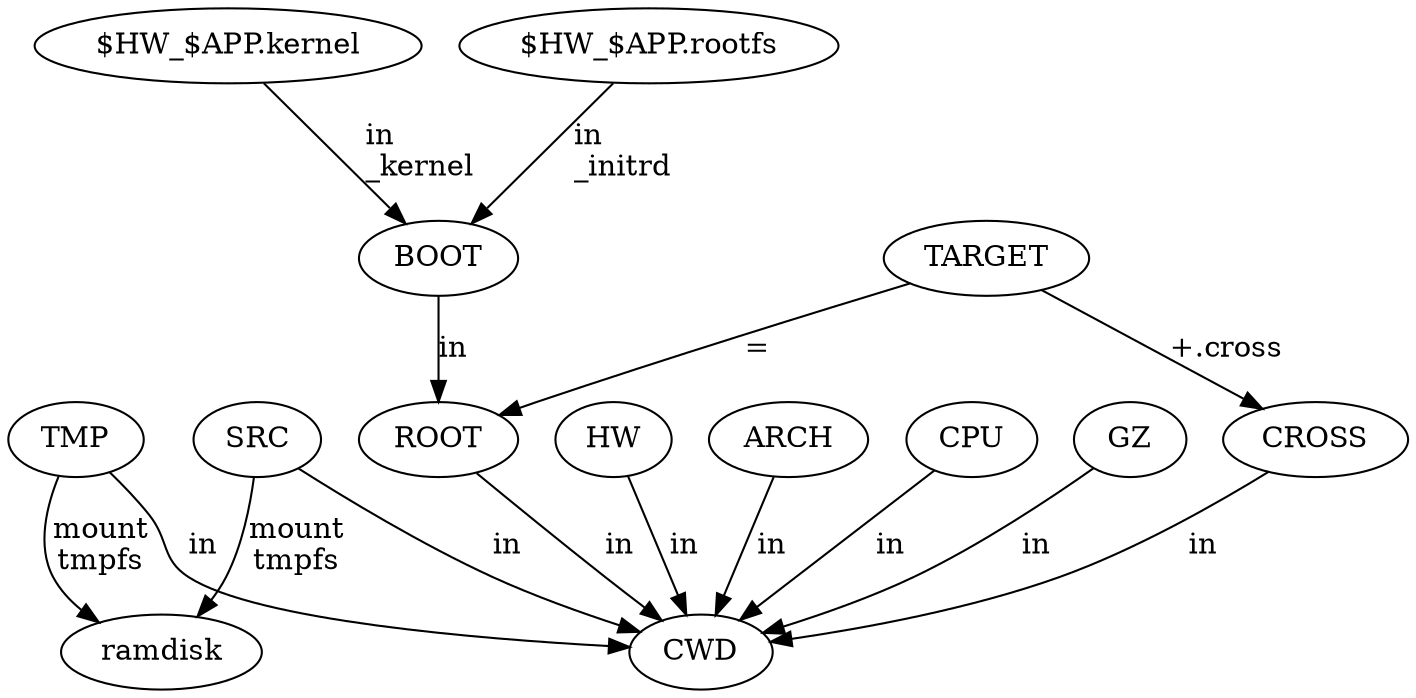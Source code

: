 digraph {
GZ -> CWD [label=in];
CROSS -> CWD [label=in];
TMP -> CWD [label=in];
SRC -> CWD [label=in];
ROOT -> CWD [label=in];
BOOT -> ROOT [label=in];
TARGET -> CROSS [label="+.cross"];
TARGET -> ROOT [label="="];
HW -> CWD [label=in];
ARCH -> CWD [label=in];
CPU -> CWD [label=in];
TMP -> ramdisk [label="mount\ltmpfs"];
SRC -> ramdisk [label="mount\ltmpfs"];
"$HW_$APP.kernel" -> BOOT [label="in\l_kernel"];
"$HW_$APP.rootfs" -> BOOT [label="in\l_initrd"];
}